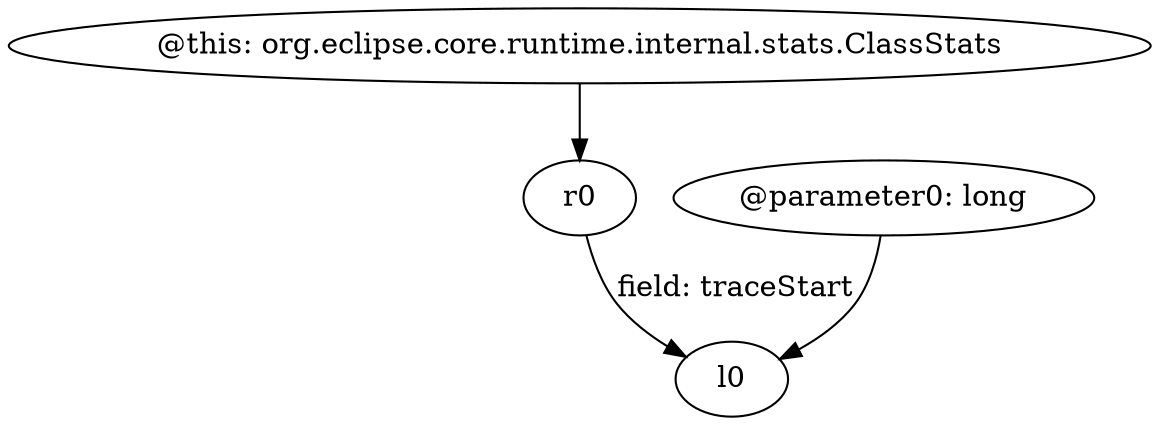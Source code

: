 digraph g {
0[label="@this: org.eclipse.core.runtime.internal.stats.ClassStats"]
1[label="r0"]
0->1[label=""]
2[label="l0"]
1->2[label="field: traceStart"]
3[label="@parameter0: long"]
3->2[label=""]
}